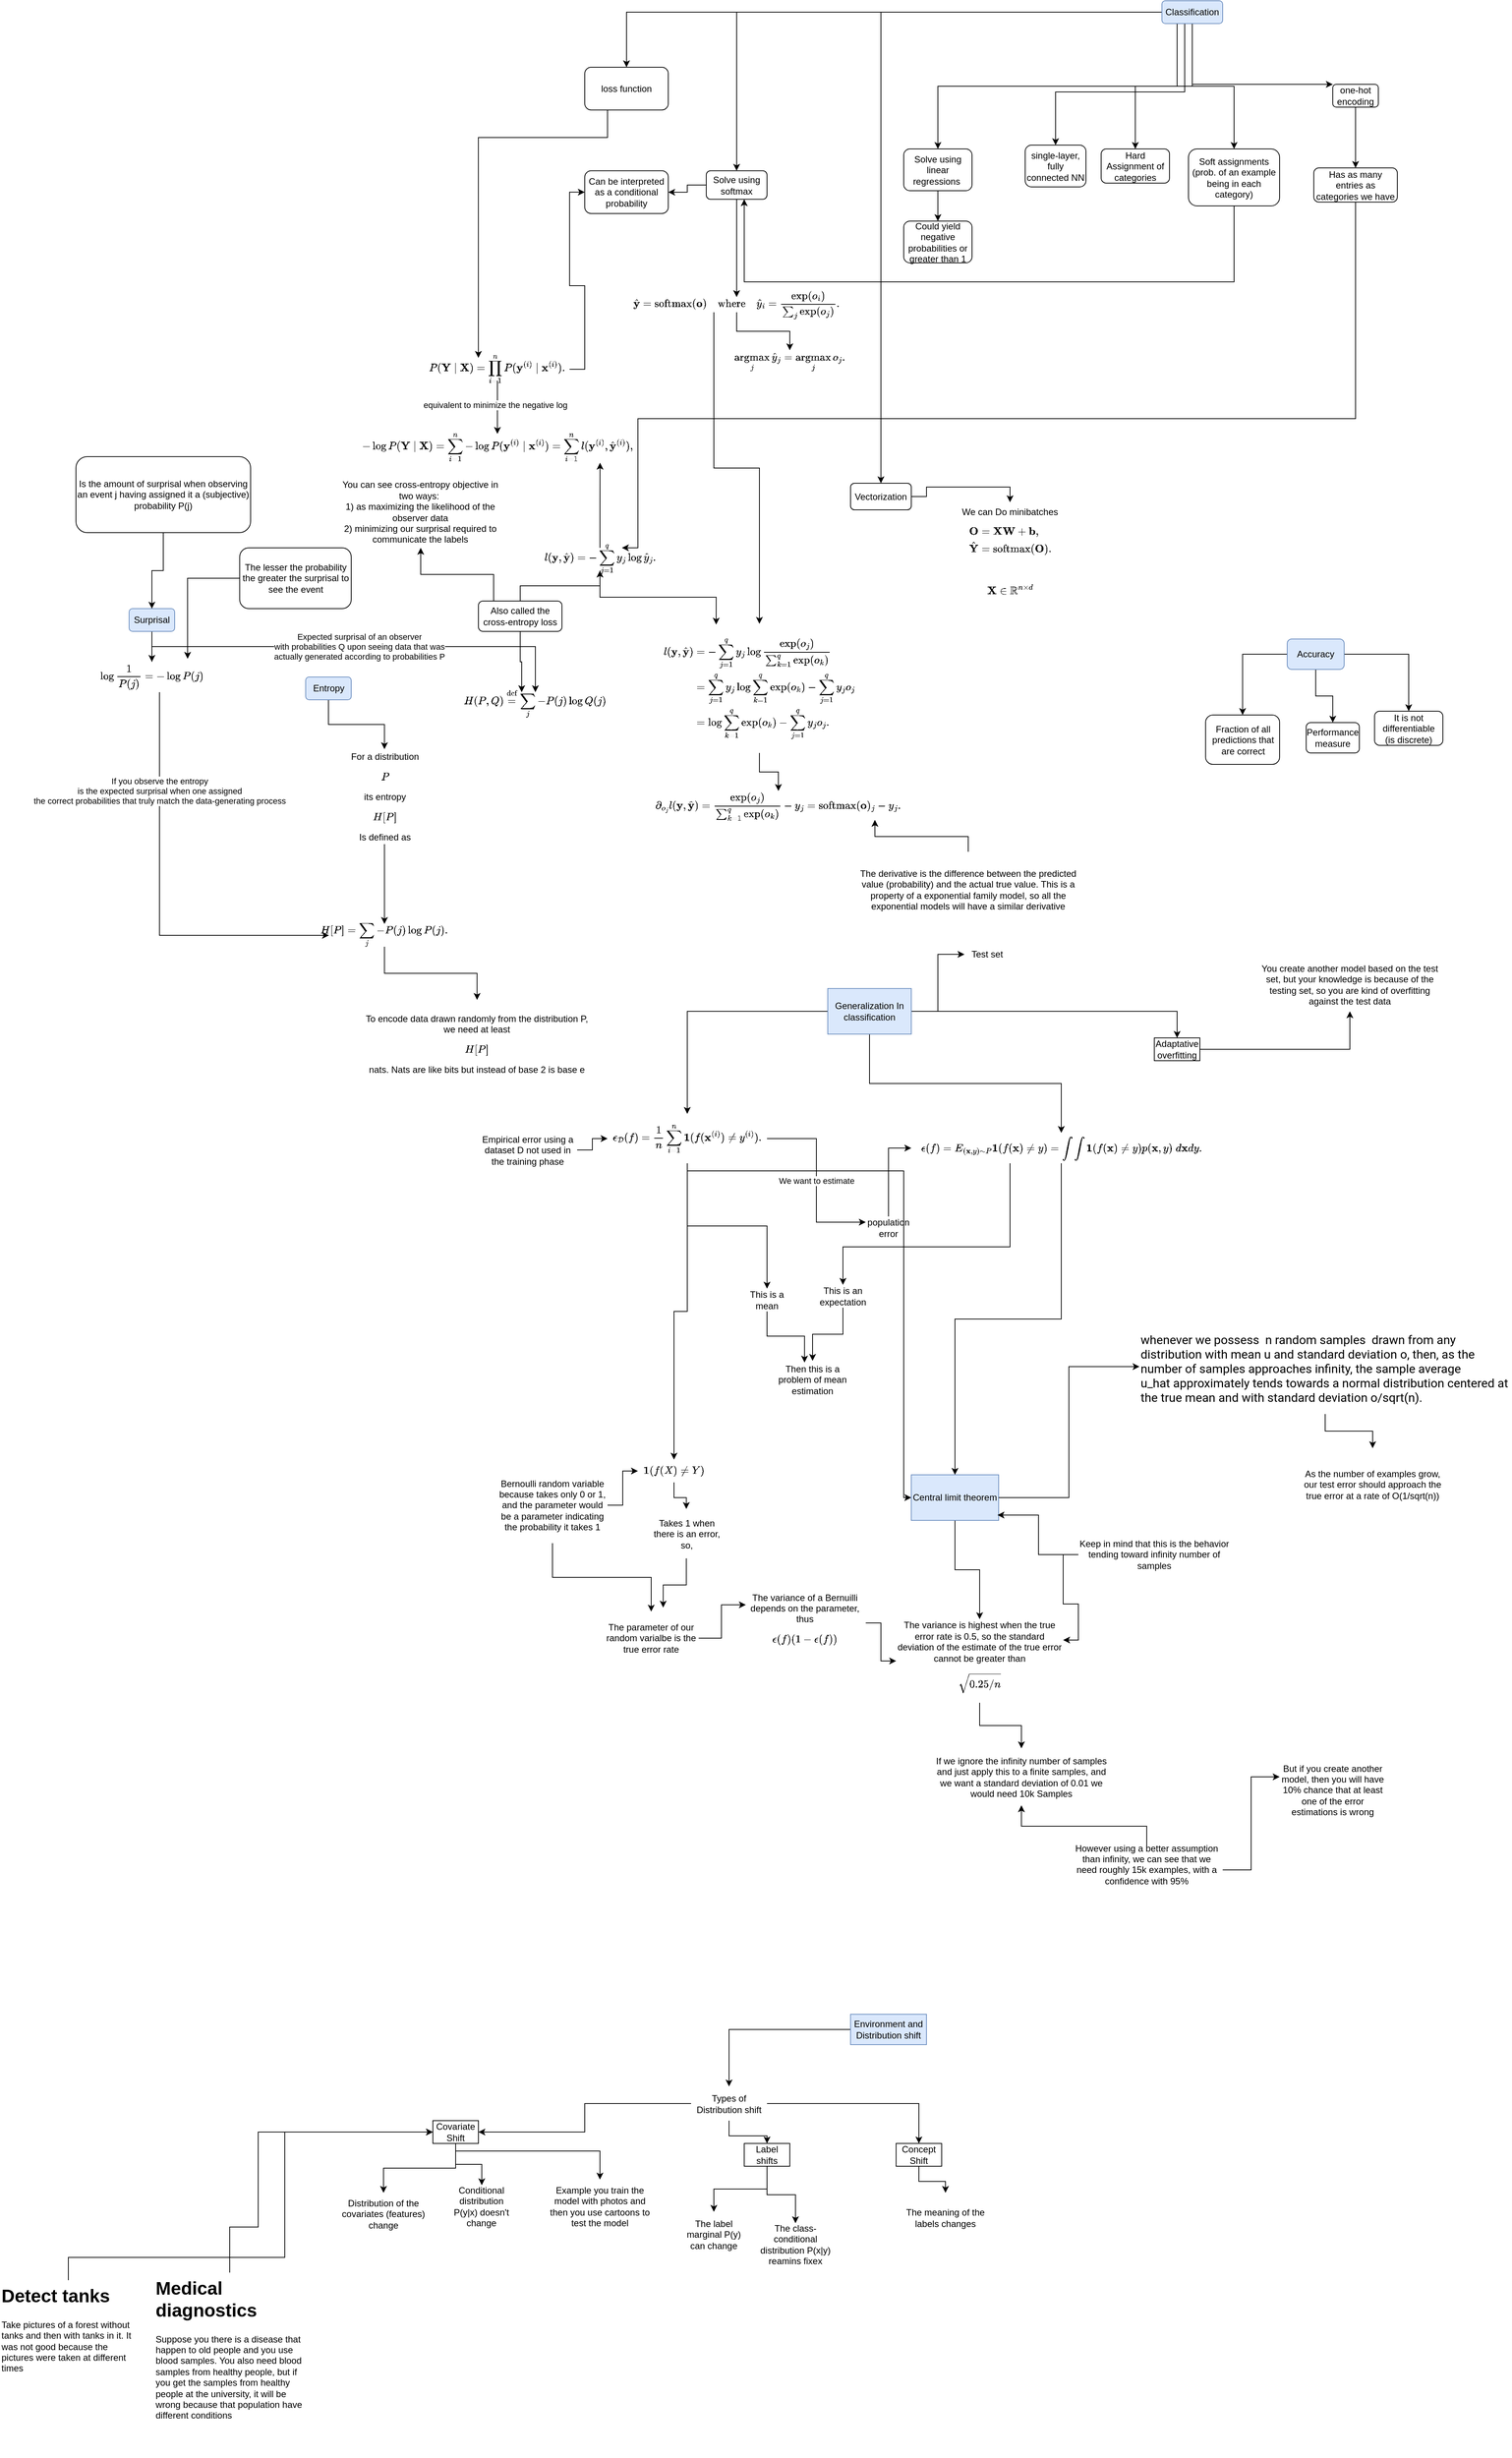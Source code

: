 <mxfile version="24.3.0" type="device">
  <diagram name="Page-1" id="UnHAWoTEyiQkhOHWnKsC">
    <mxGraphModel dx="2993" dy="1260" grid="1" gridSize="10" guides="1" tooltips="1" connect="1" arrows="1" fold="1" page="1" pageScale="1" pageWidth="850" pageHeight="1100" math="1" shadow="0">
      <root>
        <mxCell id="0" />
        <mxCell id="1" parent="0" />
        <mxCell id="qIjzEGd9Qb--Ftx2WoSb-3" style="edgeStyle=orthogonalEdgeStyle;rounded=0;orthogonalLoop=1;jettySize=auto;html=1;" parent="1" source="qIjzEGd9Qb--Ftx2WoSb-2" target="qIjzEGd9Qb--Ftx2WoSb-4" edge="1">
          <mxGeometry relative="1" as="geometry">
            <mxPoint x="300" y="360" as="targetPoint" />
          </mxGeometry>
        </mxCell>
        <mxCell id="qIjzEGd9Qb--Ftx2WoSb-5" style="edgeStyle=orthogonalEdgeStyle;rounded=0;orthogonalLoop=1;jettySize=auto;html=1;" parent="1" source="qIjzEGd9Qb--Ftx2WoSb-2" target="qIjzEGd9Qb--Ftx2WoSb-6" edge="1">
          <mxGeometry relative="1" as="geometry">
            <mxPoint x="430" y="360" as="targetPoint" />
          </mxGeometry>
        </mxCell>
        <mxCell id="qIjzEGd9Qb--Ftx2WoSb-7" style="edgeStyle=orthogonalEdgeStyle;rounded=0;orthogonalLoop=1;jettySize=auto;html=1;" parent="1" source="qIjzEGd9Qb--Ftx2WoSb-2" target="qIjzEGd9Qb--Ftx2WoSb-8" edge="1">
          <mxGeometry relative="1" as="geometry">
            <mxPoint x="560" y="340" as="targetPoint" />
            <Array as="points">
              <mxPoint x="430" y="390" />
            </Array>
          </mxGeometry>
        </mxCell>
        <mxCell id="qIjzEGd9Qb--Ftx2WoSb-11" style="edgeStyle=orthogonalEdgeStyle;rounded=0;orthogonalLoop=1;jettySize=auto;html=1;" parent="1" source="qIjzEGd9Qb--Ftx2WoSb-2" target="qIjzEGd9Qb--Ftx2WoSb-12" edge="1">
          <mxGeometry relative="1" as="geometry">
            <mxPoint x="260" y="390" as="targetPoint" />
            <Array as="points">
              <mxPoint x="420" y="400" />
              <mxPoint x="250" y="400" />
            </Array>
          </mxGeometry>
        </mxCell>
        <mxCell id="qIjzEGd9Qb--Ftx2WoSb-13" style="edgeStyle=orthogonalEdgeStyle;rounded=0;orthogonalLoop=1;jettySize=auto;html=1;exitX=0.25;exitY=1;exitDx=0;exitDy=0;" parent="1" source="qIjzEGd9Qb--Ftx2WoSb-2" target="qIjzEGd9Qb--Ftx2WoSb-16" edge="1">
          <mxGeometry relative="1" as="geometry">
            <mxPoint x="110" y="480" as="targetPoint" />
          </mxGeometry>
        </mxCell>
        <mxCell id="qIjzEGd9Qb--Ftx2WoSb-19" style="edgeStyle=orthogonalEdgeStyle;rounded=0;orthogonalLoop=1;jettySize=auto;html=1;" parent="1" source="qIjzEGd9Qb--Ftx2WoSb-2" target="qIjzEGd9Qb--Ftx2WoSb-20" edge="1">
          <mxGeometry relative="1" as="geometry">
            <mxPoint x="-16" y="500" as="targetPoint" />
          </mxGeometry>
        </mxCell>
        <mxCell id="qIjzEGd9Qb--Ftx2WoSb-40" style="edgeStyle=orthogonalEdgeStyle;rounded=0;orthogonalLoop=1;jettySize=auto;html=1;" parent="1" source="qIjzEGd9Qb--Ftx2WoSb-2" target="qIjzEGd9Qb--Ftx2WoSb-41" edge="1">
          <mxGeometry relative="1" as="geometry">
            <mxPoint x="10" y="930" as="targetPoint" />
          </mxGeometry>
        </mxCell>
        <mxCell id="exyy5H1UtoLq-zvEwzxl-10" style="edgeStyle=orthogonalEdgeStyle;rounded=0;orthogonalLoop=1;jettySize=auto;html=1;entryX=0.5;entryY=0;entryDx=0;entryDy=0;" parent="1" source="qIjzEGd9Qb--Ftx2WoSb-2" target="exyy5H1UtoLq-zvEwzxl-6" edge="1">
          <mxGeometry relative="1" as="geometry" />
        </mxCell>
        <mxCell id="qIjzEGd9Qb--Ftx2WoSb-2" value="Classification" style="text;html=1;align=center;verticalAlign=middle;whiteSpace=wrap;rounded=1;fillColor=#dae8fc;strokeColor=#6c8ebf;glass=0;" parent="1" vertex="1">
          <mxGeometry x="390" y="280" width="80" height="30" as="geometry" />
        </mxCell>
        <mxCell id="qIjzEGd9Qb--Ftx2WoSb-4" value="Hard Assignment of categories" style="text;html=1;align=center;verticalAlign=middle;whiteSpace=wrap;rounded=1;fillColor=default;strokeColor=default;" parent="1" vertex="1">
          <mxGeometry x="310" y="475" width="90" height="45" as="geometry" />
        </mxCell>
        <mxCell id="qIjzEGd9Qb--Ftx2WoSb-46" style="edgeStyle=orthogonalEdgeStyle;rounded=0;orthogonalLoop=1;jettySize=auto;html=1;" parent="1" source="qIjzEGd9Qb--Ftx2WoSb-6" target="qIjzEGd9Qb--Ftx2WoSb-20" edge="1">
          <mxGeometry relative="1" as="geometry">
            <Array as="points">
              <mxPoint x="485" y="650" />
              <mxPoint x="-160" y="650" />
            </Array>
          </mxGeometry>
        </mxCell>
        <mxCell id="qIjzEGd9Qb--Ftx2WoSb-6" value="Soft assignments (prob. of an example being in each category)" style="text;html=1;align=center;verticalAlign=middle;whiteSpace=wrap;rounded=1;strokeColor=default;" parent="1" vertex="1">
          <mxGeometry x="425" y="475" width="120" height="75" as="geometry" />
        </mxCell>
        <mxCell id="qIjzEGd9Qb--Ftx2WoSb-9" style="edgeStyle=orthogonalEdgeStyle;rounded=0;orthogonalLoop=1;jettySize=auto;html=1;" parent="1" source="qIjzEGd9Qb--Ftx2WoSb-8" target="qIjzEGd9Qb--Ftx2WoSb-10" edge="1">
          <mxGeometry relative="1" as="geometry">
            <mxPoint x="560" y="440" as="targetPoint" />
          </mxGeometry>
        </mxCell>
        <mxCell id="qIjzEGd9Qb--Ftx2WoSb-8" value="one-hot encoding" style="text;html=1;align=center;verticalAlign=middle;whiteSpace=wrap;rounded=1;strokeColor=default;" parent="1" vertex="1">
          <mxGeometry x="615" y="390" width="60" height="30" as="geometry" />
        </mxCell>
        <mxCell id="exyy5H1UtoLq-zvEwzxl-31" style="edgeStyle=orthogonalEdgeStyle;rounded=0;orthogonalLoop=1;jettySize=auto;html=1;entryX=0.661;entryY=0;entryDx=0;entryDy=0;entryPerimeter=0;" parent="1" source="qIjzEGd9Qb--Ftx2WoSb-10" target="exyy5H1UtoLq-zvEwzxl-15" edge="1">
          <mxGeometry relative="1" as="geometry">
            <mxPoint x="-930" y="850" as="targetPoint" />
            <Array as="points">
              <mxPoint x="645" y="830" />
              <mxPoint x="-300" y="830" />
              <mxPoint x="-300" y="1000" />
            </Array>
          </mxGeometry>
        </mxCell>
        <mxCell id="qIjzEGd9Qb--Ftx2WoSb-10" value="Has as many entries as categories we have" style="text;html=1;align=center;verticalAlign=middle;whiteSpace=wrap;rounded=1;strokeColor=default;" parent="1" vertex="1">
          <mxGeometry x="590" y="500" width="110" height="45" as="geometry" />
        </mxCell>
        <mxCell id="qIjzEGd9Qb--Ftx2WoSb-12" value="single-layer, fully connected NN" style="text;html=1;align=center;verticalAlign=middle;whiteSpace=wrap;rounded=1;strokeColor=default;" parent="1" vertex="1">
          <mxGeometry x="210" y="470" width="80" height="55" as="geometry" />
        </mxCell>
        <mxCell id="qIjzEGd9Qb--Ftx2WoSb-18" value="" style="edgeStyle=orthogonalEdgeStyle;rounded=0;orthogonalLoop=1;jettySize=auto;html=1;" parent="1" source="qIjzEGd9Qb--Ftx2WoSb-16" target="qIjzEGd9Qb--Ftx2WoSb-17" edge="1">
          <mxGeometry relative="1" as="geometry" />
        </mxCell>
        <mxCell id="qIjzEGd9Qb--Ftx2WoSb-16" value="Solve using linear regressions&amp;nbsp;" style="text;html=1;align=center;verticalAlign=middle;whiteSpace=wrap;rounded=1;strokeColor=default;" parent="1" vertex="1">
          <mxGeometry x="50" y="475" width="90" height="55" as="geometry" />
        </mxCell>
        <mxCell id="qIjzEGd9Qb--Ftx2WoSb-17" value="Could yield negative probabilities or greater than 1" style="text;html=1;align=center;verticalAlign=middle;whiteSpace=wrap;rounded=1;strokeColor=default;" parent="1" vertex="1">
          <mxGeometry x="50" y="570" width="90" height="55" as="geometry" />
        </mxCell>
        <mxCell id="qIjzEGd9Qb--Ftx2WoSb-23" style="edgeStyle=orthogonalEdgeStyle;rounded=0;orthogonalLoop=1;jettySize=auto;html=1;entryX=0.5;entryY=0;entryDx=0;entryDy=0;" parent="1" source="qIjzEGd9Qb--Ftx2WoSb-20" target="qIjzEGd9Qb--Ftx2WoSb-22" edge="1">
          <mxGeometry relative="1" as="geometry" />
        </mxCell>
        <mxCell id="exyy5H1UtoLq-zvEwzxl-2" value="" style="edgeStyle=orthogonalEdgeStyle;rounded=0;orthogonalLoop=1;jettySize=auto;html=1;" parent="1" source="qIjzEGd9Qb--Ftx2WoSb-20" target="exyy5H1UtoLq-zvEwzxl-1" edge="1">
          <mxGeometry relative="1" as="geometry" />
        </mxCell>
        <mxCell id="qIjzEGd9Qb--Ftx2WoSb-20" value="Solve using softmax" style="text;html=1;align=center;verticalAlign=middle;whiteSpace=wrap;rounded=1;strokeColor=default;" parent="1" vertex="1">
          <mxGeometry x="-210" y="503.75" width="80" height="37.5" as="geometry" />
        </mxCell>
        <mxCell id="qIjzEGd9Qb--Ftx2WoSb-26" style="edgeStyle=orthogonalEdgeStyle;rounded=0;orthogonalLoop=1;jettySize=auto;html=1;" parent="1" source="qIjzEGd9Qb--Ftx2WoSb-22" target="qIjzEGd9Qb--Ftx2WoSb-25" edge="1">
          <mxGeometry relative="1" as="geometry" />
        </mxCell>
        <mxCell id="exyy5H1UtoLq-zvEwzxl-24" style="edgeStyle=orthogonalEdgeStyle;rounded=0;orthogonalLoop=1;jettySize=auto;html=1;" parent="1" source="qIjzEGd9Qb--Ftx2WoSb-22" target="exyy5H1UtoLq-zvEwzxl-21" edge="1">
          <mxGeometry relative="1" as="geometry">
            <Array as="points">
              <mxPoint x="-200" y="895" />
              <mxPoint x="-140" y="895" />
            </Array>
          </mxGeometry>
        </mxCell>
        <mxCell id="qIjzEGd9Qb--Ftx2WoSb-22" value="$$\hat{\mathbf{y}} = \mathrm{softmax}(\mathbf{o}) \quad \textrm{where}\quad \hat{y}_i = \frac{\exp(o_i)}{\sum_j \exp(o_j)}.$$" style="text;html=1;align=center;verticalAlign=middle;whiteSpace=wrap;rounded=0;" parent="1" vertex="1">
          <mxGeometry x="-325" y="670" width="310" height="20" as="geometry" />
        </mxCell>
        <mxCell id="qIjzEGd9Qb--Ftx2WoSb-25" value="$$\operatorname*{argmax}_j \hat y_j = \operatorname*{argmax}_j o_j.$$" style="text;html=1;align=center;verticalAlign=middle;whiteSpace=wrap;rounded=0;" parent="1" vertex="1">
          <mxGeometry x="-185" y="740" width="170" height="30" as="geometry" />
        </mxCell>
        <mxCell id="qIjzEGd9Qb--Ftx2WoSb-43" style="edgeStyle=orthogonalEdgeStyle;rounded=0;orthogonalLoop=1;jettySize=auto;html=1;entryX=0.5;entryY=0;entryDx=0;entryDy=0;" parent="1" source="qIjzEGd9Qb--Ftx2WoSb-41" target="qIjzEGd9Qb--Ftx2WoSb-42" edge="1">
          <mxGeometry relative="1" as="geometry" />
        </mxCell>
        <mxCell id="qIjzEGd9Qb--Ftx2WoSb-41" value="Vectorization" style="text;html=1;align=center;verticalAlign=middle;whiteSpace=wrap;rounded=1;strokeColor=default;" parent="1" vertex="1">
          <mxGeometry x="-20" y="915" width="80" height="35" as="geometry" />
        </mxCell>
        <mxCell id="qIjzEGd9Qb--Ftx2WoSb-42" value="We can Do minibatches&lt;br&gt;$$\begin{split}\begin{aligned} \mathbf{O} &amp;amp;= \mathbf{X} \mathbf{W} + \mathbf{b}, \\ \hat{\mathbf{Y}} &amp;amp; = \mathrm{softmax}(\mathbf{O}). \end{aligned}\end{split}$$&lt;br&gt;$$\mathbf{X} \in \mathbb{R}^{n \times d}$$&lt;div&gt;&lt;br/&gt;&lt;/div&gt;" style="text;html=1;align=center;verticalAlign=middle;whiteSpace=wrap;rounded=0;" parent="1" vertex="1">
          <mxGeometry x="90" y="940" width="200" height="155" as="geometry" />
        </mxCell>
        <mxCell id="exyy5H1UtoLq-zvEwzxl-1" value="Can be interpreted as a conditional probability" style="text;html=1;align=center;verticalAlign=middle;whiteSpace=wrap;rounded=1;strokeColor=default;" parent="1" vertex="1">
          <mxGeometry x="-370" y="503.75" width="110" height="56.25" as="geometry" />
        </mxCell>
        <mxCell id="exyy5H1UtoLq-zvEwzxl-5" style="edgeStyle=orthogonalEdgeStyle;rounded=0;orthogonalLoop=1;jettySize=auto;html=1;entryX=0;entryY=0.5;entryDx=0;entryDy=0;" parent="1" source="exyy5H1UtoLq-zvEwzxl-3" target="exyy5H1UtoLq-zvEwzxl-1" edge="1">
          <mxGeometry relative="1" as="geometry" />
        </mxCell>
        <mxCell id="exyy5H1UtoLq-zvEwzxl-11" style="edgeStyle=orthogonalEdgeStyle;rounded=0;orthogonalLoop=1;jettySize=auto;html=1;" parent="1" source="exyy5H1UtoLq-zvEwzxl-3" target="exyy5H1UtoLq-zvEwzxl-12" edge="1">
          <mxGeometry relative="1" as="geometry">
            <mxPoint x="-485" y="870" as="targetPoint" />
          </mxGeometry>
        </mxCell>
        <mxCell id="exyy5H1UtoLq-zvEwzxl-13" value="equivalent to minimize the negative log" style="edgeLabel;html=1;align=center;verticalAlign=middle;resizable=0;points=[];" parent="exyy5H1UtoLq-zvEwzxl-11" vertex="1" connectable="0">
          <mxGeometry x="-0.086" y="-3" relative="1" as="geometry">
            <mxPoint as="offset" />
          </mxGeometry>
        </mxCell>
        <mxCell id="exyy5H1UtoLq-zvEwzxl-3" value="$$P(\mathbf{Y} \mid \mathbf{X}) = \prod_{i=1}^n P(\mathbf{y}^{(i)} \mid \mathbf{x}^{(i)}).$$" style="text;html=1;align=center;verticalAlign=middle;whiteSpace=wrap;rounded=0;" parent="1" vertex="1">
          <mxGeometry x="-580" y="750" width="190" height="30" as="geometry" />
        </mxCell>
        <mxCell id="exyy5H1UtoLq-zvEwzxl-6" value="loss function" style="text;html=1;align=center;verticalAlign=middle;whiteSpace=wrap;rounded=1;strokeColor=default;" parent="1" vertex="1">
          <mxGeometry x="-370" y="367.5" width="110" height="56.25" as="geometry" />
        </mxCell>
        <mxCell id="exyy5H1UtoLq-zvEwzxl-9" style="edgeStyle=orthogonalEdgeStyle;rounded=0;orthogonalLoop=1;jettySize=auto;html=1;entryX=0.368;entryY=0;entryDx=0;entryDy=0;entryPerimeter=0;" parent="1" source="exyy5H1UtoLq-zvEwzxl-6" target="exyy5H1UtoLq-zvEwzxl-3" edge="1">
          <mxGeometry relative="1" as="geometry">
            <Array as="points">
              <mxPoint x="-340" y="460" />
              <mxPoint x="-510" y="460" />
            </Array>
          </mxGeometry>
        </mxCell>
        <mxCell id="exyy5H1UtoLq-zvEwzxl-12" value="$$-\log P(\mathbf{Y} \mid \mathbf{X}) = \sum_{i=1}^n -\log P(\mathbf{y}^{(i)} \mid \mathbf{x}^{(i)})&#xa;= \sum_{i=1}^n l(\mathbf{y}^{(i)}, \hat{\mathbf{y}}^{(i)}),$$" style="text;html=1;align=center;verticalAlign=middle;whiteSpace=wrap;rounded=0;" parent="1" vertex="1">
          <mxGeometry x="-677.5" y="850" width="385" height="35" as="geometry" />
        </mxCell>
        <mxCell id="exyy5H1UtoLq-zvEwzxl-15" value="$$l(\mathbf{y}, \hat{\mathbf{y}}) = - \sum_{j=1}^q y_j \log \hat{y}_j.$$" style="text;html=1;align=center;verticalAlign=middle;whiteSpace=wrap;rounded=0;" parent="1" vertex="1">
          <mxGeometry x="-440" y="1000" width="180" height="30" as="geometry" />
        </mxCell>
        <mxCell id="exyy5H1UtoLq-zvEwzxl-16" style="edgeStyle=orthogonalEdgeStyle;rounded=0;orthogonalLoop=1;jettySize=auto;html=1;entryX=0.851;entryY=1.086;entryDx=0;entryDy=0;entryPerimeter=0;" parent="1" source="exyy5H1UtoLq-zvEwzxl-15" target="exyy5H1UtoLq-zvEwzxl-12" edge="1">
          <mxGeometry relative="1" as="geometry" />
        </mxCell>
        <mxCell id="exyy5H1UtoLq-zvEwzxl-20" style="edgeStyle=orthogonalEdgeStyle;rounded=0;orthogonalLoop=1;jettySize=auto;html=1;" parent="1" source="exyy5H1UtoLq-zvEwzxl-19" target="exyy5H1UtoLq-zvEwzxl-15" edge="1">
          <mxGeometry relative="1" as="geometry" />
        </mxCell>
        <mxCell id="HQvJx2c1MhH2kbSqdJiE-27" style="edgeStyle=orthogonalEdgeStyle;rounded=0;orthogonalLoop=1;jettySize=auto;html=1;" parent="1" source="exyy5H1UtoLq-zvEwzxl-19" target="HQvJx2c1MhH2kbSqdJiE-28" edge="1">
          <mxGeometry relative="1" as="geometry">
            <mxPoint x="-610" y="1010" as="targetPoint" />
            <Array as="points">
              <mxPoint x="-490" y="1035" />
              <mxPoint x="-586" y="1035" />
            </Array>
          </mxGeometry>
        </mxCell>
        <mxCell id="exyy5H1UtoLq-zvEwzxl-19" value="Also called the cross-entropy loss" style="text;html=1;align=center;verticalAlign=middle;whiteSpace=wrap;rounded=1;strokeColor=default;" parent="1" vertex="1">
          <mxGeometry x="-510" y="1070" width="110" height="40" as="geometry" />
        </mxCell>
        <mxCell id="exyy5H1UtoLq-zvEwzxl-28" style="edgeStyle=orthogonalEdgeStyle;rounded=0;orthogonalLoop=1;jettySize=auto;html=1;" parent="1" source="exyy5H1UtoLq-zvEwzxl-21" target="exyy5H1UtoLq-zvEwzxl-27" edge="1">
          <mxGeometry relative="1" as="geometry" />
        </mxCell>
        <mxCell id="exyy5H1UtoLq-zvEwzxl-21" value="$$\begin{split}\begin{aligned}&#xa;l(\mathbf{y}, \hat{\mathbf{y}}) &amp;=  - \sum_{j=1}^q y_j \log \frac{\exp(o_j)}{\sum_{k=1}^q \exp(o_k)} \\&#xa;&amp;= \sum_{j=1}^q y_j \log \sum_{k=1}^q \exp(o_k) - \sum_{j=1}^q y_j o_j \\&#xa;&amp;= \log \sum_{k=1}^q \exp(o_k) - \sum_{j=1}^q y_j o_j.&#xa;\end{aligned}\end{split}$$" style="text;html=1;align=center;verticalAlign=middle;whiteSpace=wrap;rounded=0;" parent="1" vertex="1">
          <mxGeometry x="-270" y="1100" width="260" height="170" as="geometry" />
        </mxCell>
        <mxCell id="exyy5H1UtoLq-zvEwzxl-25" style="edgeStyle=orthogonalEdgeStyle;rounded=0;orthogonalLoop=1;jettySize=auto;html=1;entryX=0.281;entryY=0.006;entryDx=0;entryDy=0;entryPerimeter=0;" parent="1" source="exyy5H1UtoLq-zvEwzxl-15" target="exyy5H1UtoLq-zvEwzxl-21" edge="1">
          <mxGeometry relative="1" as="geometry" />
        </mxCell>
        <mxCell id="exyy5H1UtoLq-zvEwzxl-27" value="$$\partial_{o_j} l(\mathbf{y}, \hat{\mathbf{y}}) = \frac{\exp(o_j)}{\sum_{k=1}^q \exp(o_k)} - y_j = \mathrm{softmax}(\mathbf{o})_j - y_j.$$" style="text;html=1;align=center;verticalAlign=middle;whiteSpace=wrap;rounded=0;" parent="1" vertex="1">
          <mxGeometry x="-280" y="1320" width="330" height="40" as="geometry" />
        </mxCell>
        <mxCell id="exyy5H1UtoLq-zvEwzxl-29" value="The derivative is the difference between the predicted value (probability) and the actual true value. This is a property of a exponential family model, so all the exponential models will have a similar derivative" style="text;html=1;align=center;verticalAlign=middle;whiteSpace=wrap;rounded=0;" parent="1" vertex="1">
          <mxGeometry x="-20" y="1400" width="310" height="100" as="geometry" />
        </mxCell>
        <mxCell id="exyy5H1UtoLq-zvEwzxl-30" style="edgeStyle=orthogonalEdgeStyle;rounded=0;orthogonalLoop=1;jettySize=auto;html=1;entryX=0.885;entryY=0.95;entryDx=0;entryDy=0;entryPerimeter=0;" parent="1" source="exyy5H1UtoLq-zvEwzxl-29" target="exyy5H1UtoLq-zvEwzxl-27" edge="1">
          <mxGeometry relative="1" as="geometry" />
        </mxCell>
        <mxCell id="HQvJx2c1MhH2kbSqdJiE-2" style="edgeStyle=orthogonalEdgeStyle;rounded=0;orthogonalLoop=1;jettySize=auto;html=1;" parent="1" source="HQvJx2c1MhH2kbSqdJiE-1" target="HQvJx2c1MhH2kbSqdJiE-3" edge="1">
          <mxGeometry relative="1" as="geometry">
            <mxPoint x="-707.5" y="1280" as="targetPoint" />
          </mxGeometry>
        </mxCell>
        <mxCell id="HQvJx2c1MhH2kbSqdJiE-1" value="Entropy" style="text;html=1;align=center;verticalAlign=middle;whiteSpace=wrap;rounded=1;strokeColor=#6c8ebf;fillColor=#dae8fc;" parent="1" vertex="1">
          <mxGeometry x="-737.5" y="1170" width="60" height="30" as="geometry" />
        </mxCell>
        <mxCell id="HQvJx2c1MhH2kbSqdJiE-4" style="edgeStyle=orthogonalEdgeStyle;rounded=0;orthogonalLoop=1;jettySize=auto;html=1;" parent="1" source="HQvJx2c1MhH2kbSqdJiE-3" target="HQvJx2c1MhH2kbSqdJiE-5" edge="1">
          <mxGeometry relative="1" as="geometry">
            <mxPoint x="-633.75" y="1510" as="targetPoint" />
          </mxGeometry>
        </mxCell>
        <mxCell id="HQvJx2c1MhH2kbSqdJiE-3" value="For a distribution $$P$$ its entropy $$H[P]$$ Is defined as" style="text;html=1;align=center;verticalAlign=middle;whiteSpace=wrap;rounded=0;" parent="1" vertex="1">
          <mxGeometry x="-737.5" y="1265" width="207.5" height="125" as="geometry" />
        </mxCell>
        <mxCell id="HQvJx2c1MhH2kbSqdJiE-7" style="edgeStyle=orthogonalEdgeStyle;rounded=0;orthogonalLoop=1;jettySize=auto;html=1;" parent="1" source="HQvJx2c1MhH2kbSqdJiE-5" target="HQvJx2c1MhH2kbSqdJiE-8" edge="1">
          <mxGeometry relative="1" as="geometry">
            <mxPoint x="-633.75" y="1610" as="targetPoint" />
          </mxGeometry>
        </mxCell>
        <mxCell id="HQvJx2c1MhH2kbSqdJiE-5" value="$$H[P] = \sum_j - P(j) \log P(j).$$" style="text;html=1;align=center;verticalAlign=middle;whiteSpace=wrap;rounded=0;" parent="1" vertex="1">
          <mxGeometry x="-716.87" y="1495" width="166.25" height="30" as="geometry" />
        </mxCell>
        <mxCell id="HQvJx2c1MhH2kbSqdJiE-8" value="To encode data drawn randomly from the distribution P, we need at least $$H[P]$$ nats. Nats are like bits but instead of base 2 is base e" style="text;html=1;align=center;verticalAlign=middle;whiteSpace=wrap;rounded=0;" parent="1" vertex="1">
          <mxGeometry x="-663.75" y="1595" width="303.75" height="115" as="geometry" />
        </mxCell>
        <mxCell id="HQvJx2c1MhH2kbSqdJiE-15" style="edgeStyle=orthogonalEdgeStyle;rounded=0;orthogonalLoop=1;jettySize=auto;html=1;" parent="1" source="HQvJx2c1MhH2kbSqdJiE-9" target="HQvJx2c1MhH2kbSqdJiE-14" edge="1">
          <mxGeometry relative="1" as="geometry" />
        </mxCell>
        <mxCell id="HQvJx2c1MhH2kbSqdJiE-9" value="Surprisal" style="text;html=1;align=center;verticalAlign=middle;whiteSpace=wrap;rounded=1;fillColor=#dae8fc;strokeColor=#6c8ebf;" parent="1" vertex="1">
          <mxGeometry x="-970" y="1080" width="60" height="30" as="geometry" />
        </mxCell>
        <mxCell id="HQvJx2c1MhH2kbSqdJiE-12" style="edgeStyle=orthogonalEdgeStyle;rounded=0;orthogonalLoop=1;jettySize=auto;html=1;entryX=0.5;entryY=0;entryDx=0;entryDy=0;" parent="1" source="HQvJx2c1MhH2kbSqdJiE-11" target="HQvJx2c1MhH2kbSqdJiE-9" edge="1">
          <mxGeometry relative="1" as="geometry" />
        </mxCell>
        <mxCell id="HQvJx2c1MhH2kbSqdJiE-11" value="Is the amount of surprisal when observing an event j having assigned it a (subjective) probability P(j)" style="text;html=1;align=center;verticalAlign=middle;whiteSpace=wrap;rounded=1;strokeColor=default;" parent="1" vertex="1">
          <mxGeometry x="-1040" y="880" width="230" height="100" as="geometry" />
        </mxCell>
        <mxCell id="HQvJx2c1MhH2kbSqdJiE-18" style="edgeStyle=orthogonalEdgeStyle;rounded=0;orthogonalLoop=1;jettySize=auto;html=1;entryX=0;entryY=0.5;entryDx=0;entryDy=0;" parent="1" edge="1">
          <mxGeometry relative="1" as="geometry">
            <mxPoint x="-930" y="1190" as="sourcePoint" />
            <mxPoint x="-706.87" y="1510" as="targetPoint" />
            <Array as="points">
              <mxPoint x="-930" y="1510" />
            </Array>
          </mxGeometry>
        </mxCell>
        <mxCell id="HQvJx2c1MhH2kbSqdJiE-19" value="If you observe the entropy&lt;div&gt;is the expected surprisal when one assigned&lt;/div&gt;&lt;div&gt;the correct probabilities that truly match the data-generating process&lt;/div&gt;" style="edgeLabel;html=1;align=center;verticalAlign=middle;resizable=0;points=[];" parent="HQvJx2c1MhH2kbSqdJiE-18" vertex="1" connectable="0">
          <mxGeometry x="-0.525" relative="1" as="geometry">
            <mxPoint y="1" as="offset" />
          </mxGeometry>
        </mxCell>
        <mxCell id="HQvJx2c1MhH2kbSqdJiE-25" value="Expected surprisal of an observer&lt;div&gt;with probabilities Q upon seeing data that was&lt;/div&gt;&lt;div&gt;actually generated according to probabilities P&lt;/div&gt;" style="edgeStyle=orthogonalEdgeStyle;rounded=0;orthogonalLoop=1;jettySize=auto;html=1;align=center;" parent="1" source="HQvJx2c1MhH2kbSqdJiE-14" target="HQvJx2c1MhH2kbSqdJiE-22" edge="1">
          <mxGeometry relative="1" as="geometry">
            <Array as="points">
              <mxPoint x="-940" y="1130" />
              <mxPoint x="-435" y="1130" />
            </Array>
          </mxGeometry>
        </mxCell>
        <mxCell id="HQvJx2c1MhH2kbSqdJiE-14" value="$$\log \frac{1}{P(j)} = -\log P(j)$$" style="text;html=1;align=center;verticalAlign=middle;whiteSpace=wrap;rounded=0;" parent="1" vertex="1">
          <mxGeometry x="-1010" y="1150" width="140" height="40" as="geometry" />
        </mxCell>
        <mxCell id="HQvJx2c1MhH2kbSqdJiE-20" value="The lesser the probability the greater the surprisal to see the event" style="text;html=1;align=center;verticalAlign=middle;whiteSpace=wrap;rounded=1;strokeColor=default;" parent="1" vertex="1">
          <mxGeometry x="-824.37" y="1000" width="146.87" height="80" as="geometry" />
        </mxCell>
        <mxCell id="HQvJx2c1MhH2kbSqdJiE-21" style="edgeStyle=orthogonalEdgeStyle;rounded=0;orthogonalLoop=1;jettySize=auto;html=1;entryX=0.836;entryY=-0.1;entryDx=0;entryDy=0;entryPerimeter=0;" parent="1" source="HQvJx2c1MhH2kbSqdJiE-20" target="HQvJx2c1MhH2kbSqdJiE-14" edge="1">
          <mxGeometry relative="1" as="geometry" />
        </mxCell>
        <mxCell id="HQvJx2c1MhH2kbSqdJiE-22" value="$$H(P, Q) \stackrel{\textrm{def}}{=} \sum_j - P(j) \log Q(j)$$" style="text;html=1;align=center;verticalAlign=middle;whiteSpace=wrap;rounded=0;" parent="1" vertex="1">
          <mxGeometry x="-545" y="1190" width="220" height="30" as="geometry" />
        </mxCell>
        <mxCell id="HQvJx2c1MhH2kbSqdJiE-23" style="edgeStyle=orthogonalEdgeStyle;rounded=0;orthogonalLoop=1;jettySize=auto;html=1;entryX=0.418;entryY=0;entryDx=0;entryDy=0;entryPerimeter=0;" parent="1" source="exyy5H1UtoLq-zvEwzxl-19" target="HQvJx2c1MhH2kbSqdJiE-22" edge="1">
          <mxGeometry relative="1" as="geometry" />
        </mxCell>
        <mxCell id="HQvJx2c1MhH2kbSqdJiE-28" value="You can see cross-entropy objective in two ways:&amp;nbsp;&lt;br&gt;1) as maximizing the likelihood of the observer data&lt;div&gt;2) minimizing our surprisal required to communicate the labels&lt;/div&gt;" style="text;html=1;align=center;verticalAlign=middle;whiteSpace=wrap;rounded=0;" parent="1" vertex="1">
          <mxGeometry x="-700" y="905" width="226.87" height="95" as="geometry" />
        </mxCell>
        <mxCell id="wjaeD_AhBkA8q7zOHCKQ-2" style="edgeStyle=orthogonalEdgeStyle;rounded=0;orthogonalLoop=1;jettySize=auto;html=1;" parent="1" source="wjaeD_AhBkA8q7zOHCKQ-1" target="wjaeD_AhBkA8q7zOHCKQ-3" edge="1">
          <mxGeometry relative="1" as="geometry">
            <mxPoint x="592.5" y="1240" as="targetPoint" />
          </mxGeometry>
        </mxCell>
        <mxCell id="wjaeD_AhBkA8q7zOHCKQ-4" style="edgeStyle=orthogonalEdgeStyle;rounded=0;orthogonalLoop=1;jettySize=auto;html=1;" parent="1" source="wjaeD_AhBkA8q7zOHCKQ-1" target="wjaeD_AhBkA8q7zOHCKQ-5" edge="1">
          <mxGeometry relative="1" as="geometry">
            <mxPoint x="592.5" y="1220" as="targetPoint" />
          </mxGeometry>
        </mxCell>
        <mxCell id="wjaeD_AhBkA8q7zOHCKQ-6" style="edgeStyle=orthogonalEdgeStyle;rounded=0;orthogonalLoop=1;jettySize=auto;html=1;" parent="1" source="wjaeD_AhBkA8q7zOHCKQ-1" target="wjaeD_AhBkA8q7zOHCKQ-7" edge="1">
          <mxGeometry relative="1" as="geometry">
            <mxPoint x="700" y="1230" as="targetPoint" />
          </mxGeometry>
        </mxCell>
        <mxCell id="wjaeD_AhBkA8q7zOHCKQ-1" value="Accuracy" style="text;html=1;align=center;verticalAlign=middle;whiteSpace=wrap;rounded=1;fillColor=#dae8fc;strokeColor=#6c8ebf;" parent="1" vertex="1">
          <mxGeometry x="555" y="1120" width="75" height="40" as="geometry" />
        </mxCell>
        <mxCell id="wjaeD_AhBkA8q7zOHCKQ-3" value="Fraction of all predictions that are correct" style="text;html=1;align=center;verticalAlign=middle;whiteSpace=wrap;rounded=1;fillColor=none;strokeColor=default;" parent="1" vertex="1">
          <mxGeometry x="447.5" y="1220" width="97.5" height="65" as="geometry" />
        </mxCell>
        <mxCell id="wjaeD_AhBkA8q7zOHCKQ-5" value="Performance measure" style="text;html=1;align=center;verticalAlign=middle;whiteSpace=wrap;rounded=1;strokeColor=default;" parent="1" vertex="1">
          <mxGeometry x="580" y="1230" width="70" height="40" as="geometry" />
        </mxCell>
        <mxCell id="wjaeD_AhBkA8q7zOHCKQ-7" value="It is not differentiable&lt;br&gt;(is discrete)" style="text;html=1;align=center;verticalAlign=middle;whiteSpace=wrap;rounded=1;strokeColor=default;" parent="1" vertex="1">
          <mxGeometry x="670" y="1215" width="90" height="45" as="geometry" />
        </mxCell>
        <mxCell id="mNR409C78DvK4epMHyib-2" style="edgeStyle=orthogonalEdgeStyle;rounded=0;orthogonalLoop=1;jettySize=auto;html=1;" parent="1" source="mNR409C78DvK4epMHyib-1" target="mNR409C78DvK4epMHyib-3" edge="1">
          <mxGeometry relative="1" as="geometry">
            <mxPoint x="-170" y="1730" as="targetPoint" />
          </mxGeometry>
        </mxCell>
        <mxCell id="mNR409C78DvK4epMHyib-6" style="edgeStyle=orthogonalEdgeStyle;rounded=0;orthogonalLoop=1;jettySize=auto;html=1;" parent="1" source="mNR409C78DvK4epMHyib-1" target="mNR409C78DvK4epMHyib-7" edge="1">
          <mxGeometry relative="1" as="geometry">
            <mxPoint x="80" y="1750" as="targetPoint" />
          </mxGeometry>
        </mxCell>
        <mxCell id="mNR409C78DvK4epMHyib-49" style="edgeStyle=orthogonalEdgeStyle;rounded=0;orthogonalLoop=1;jettySize=auto;html=1;entryX=0;entryY=0.5;entryDx=0;entryDy=0;" parent="1" source="mNR409C78DvK4epMHyib-1" target="mNR409C78DvK4epMHyib-47" edge="1">
          <mxGeometry relative="1" as="geometry" />
        </mxCell>
        <mxCell id="mNR409C78DvK4epMHyib-50" style="edgeStyle=orthogonalEdgeStyle;rounded=0;orthogonalLoop=1;jettySize=auto;html=1;" parent="1" source="mNR409C78DvK4epMHyib-1" target="mNR409C78DvK4epMHyib-51" edge="1">
          <mxGeometry relative="1" as="geometry">
            <mxPoint x="410" y="1660" as="targetPoint" />
          </mxGeometry>
        </mxCell>
        <mxCell id="mNR409C78DvK4epMHyib-1" value="Generalization In classification" style="text;html=1;align=center;verticalAlign=middle;whiteSpace=wrap;rounded=0;fillColor=#dae8fc;strokeColor=#6c8ebf;" parent="1" vertex="1">
          <mxGeometry x="-50" y="1580" width="110" height="60" as="geometry" />
        </mxCell>
        <mxCell id="mNR409C78DvK4epMHyib-10" value="We want to estimate" style="edgeStyle=orthogonalEdgeStyle;rounded=0;orthogonalLoop=1;jettySize=auto;html=1;entryX=0;entryY=0.25;entryDx=0;entryDy=0;" parent="1" source="mNR409C78DvK4epMHyib-3" target="mNR409C78DvK4epMHyib-8" edge="1">
          <mxGeometry relative="1" as="geometry" />
        </mxCell>
        <mxCell id="mNR409C78DvK4epMHyib-11" style="edgeStyle=orthogonalEdgeStyle;rounded=0;orthogonalLoop=1;jettySize=auto;html=1;" parent="1" source="mNR409C78DvK4epMHyib-3" target="mNR409C78DvK4epMHyib-12" edge="1">
          <mxGeometry relative="1" as="geometry">
            <mxPoint x="-130" y="1990" as="targetPoint" />
          </mxGeometry>
        </mxCell>
        <mxCell id="mNR409C78DvK4epMHyib-24" style="edgeStyle=orthogonalEdgeStyle;rounded=0;orthogonalLoop=1;jettySize=auto;html=1;entryX=0;entryY=0.5;entryDx=0;entryDy=0;" parent="1" source="mNR409C78DvK4epMHyib-3" target="mNR409C78DvK4epMHyib-19" edge="1">
          <mxGeometry relative="1" as="geometry">
            <mxPoint x="-170" y="2250" as="targetPoint" />
            <Array as="points">
              <mxPoint x="50" y="1820" />
              <mxPoint x="50" y="2250" />
            </Array>
          </mxGeometry>
        </mxCell>
        <mxCell id="mNR409C78DvK4epMHyib-26" style="edgeStyle=orthogonalEdgeStyle;rounded=0;orthogonalLoop=1;jettySize=auto;html=1;entryX=0.5;entryY=0;entryDx=0;entryDy=0;" parent="1" source="mNR409C78DvK4epMHyib-3" target="mNR409C78DvK4epMHyib-27" edge="1">
          <mxGeometry relative="1" as="geometry">
            <mxPoint x="-235" y="2290" as="targetPoint" />
          </mxGeometry>
        </mxCell>
        <mxCell id="mNR409C78DvK4epMHyib-3" value="$$\epsilon_\mathcal{D}(f) = \frac{1}{n}\sum_{i=1}^n \mathbf{1}(f(\mathbf{x}^{(i)}) \neq y^{(i)}).$$" style="text;html=1;align=center;verticalAlign=middle;whiteSpace=wrap;rounded=0;" parent="1" vertex="1">
          <mxGeometry x="-340" y="1745" width="210" height="65" as="geometry" />
        </mxCell>
        <mxCell id="mNR409C78DvK4epMHyib-5" style="edgeStyle=orthogonalEdgeStyle;rounded=0;orthogonalLoop=1;jettySize=auto;html=1;entryX=0;entryY=0.5;entryDx=0;entryDy=0;" parent="1" source="mNR409C78DvK4epMHyib-4" target="mNR409C78DvK4epMHyib-3" edge="1">
          <mxGeometry relative="1" as="geometry" />
        </mxCell>
        <mxCell id="mNR409C78DvK4epMHyib-4" value="Empirical error using a dataset D not used in the training phase" style="text;html=1;align=center;verticalAlign=middle;whiteSpace=wrap;rounded=0;" parent="1" vertex="1">
          <mxGeometry x="-510" y="1757.5" width="130" height="70" as="geometry" />
        </mxCell>
        <mxCell id="mNR409C78DvK4epMHyib-13" style="edgeStyle=orthogonalEdgeStyle;rounded=0;orthogonalLoop=1;jettySize=auto;html=1;entryX=0.5;entryY=0;entryDx=0;entryDy=0;" parent="1" source="mNR409C78DvK4epMHyib-7" target="mNR409C78DvK4epMHyib-14" edge="1">
          <mxGeometry relative="1" as="geometry">
            <mxPoint x="-30" y="1960" as="targetPoint" />
            <Array as="points">
              <mxPoint x="190" y="1920" />
              <mxPoint x="-30" y="1920" />
            </Array>
          </mxGeometry>
        </mxCell>
        <mxCell id="mNR409C78DvK4epMHyib-25" style="edgeStyle=orthogonalEdgeStyle;rounded=0;orthogonalLoop=1;jettySize=auto;html=1;entryX=0.5;entryY=0;entryDx=0;entryDy=0;" parent="1" source="mNR409C78DvK4epMHyib-7" target="mNR409C78DvK4epMHyib-19" edge="1">
          <mxGeometry relative="1" as="geometry" />
        </mxCell>
        <mxCell id="mNR409C78DvK4epMHyib-7" value="$$\epsilon(f) =  E_{(\mathbf{x}, y) \sim P} \mathbf{1}(f(\mathbf{x}) \neq y) =&#xa;\int\int \mathbf{1}(f(\mathbf{x}) \neq y) p(\mathbf{x}, y) \;d\mathbf{x} dy.$$" style="text;html=1;align=center;verticalAlign=middle;whiteSpace=wrap;rounded=0;" parent="1" vertex="1">
          <mxGeometry x="60" y="1770" width="395" height="40" as="geometry" />
        </mxCell>
        <mxCell id="mNR409C78DvK4epMHyib-9" style="edgeStyle=orthogonalEdgeStyle;rounded=0;orthogonalLoop=1;jettySize=auto;html=1;entryX=0;entryY=0.5;entryDx=0;entryDy=0;" parent="1" source="mNR409C78DvK4epMHyib-8" target="mNR409C78DvK4epMHyib-7" edge="1">
          <mxGeometry relative="1" as="geometry" />
        </mxCell>
        <mxCell id="mNR409C78DvK4epMHyib-8" value="population error" style="text;html=1;align=center;verticalAlign=middle;whiteSpace=wrap;rounded=0;" parent="1" vertex="1">
          <mxGeometry y="1880" width="60" height="30" as="geometry" />
        </mxCell>
        <mxCell id="mNR409C78DvK4epMHyib-16" style="edgeStyle=orthogonalEdgeStyle;rounded=0;orthogonalLoop=1;jettySize=auto;html=1;entryX=0.394;entryY=0.044;entryDx=0;entryDy=0;entryPerimeter=0;" parent="1" source="mNR409C78DvK4epMHyib-12" target="mNR409C78DvK4epMHyib-18" edge="1">
          <mxGeometry relative="1" as="geometry">
            <mxPoint x="-110" y="2050" as="targetPoint" />
          </mxGeometry>
        </mxCell>
        <mxCell id="mNR409C78DvK4epMHyib-12" value="This is a mean" style="text;html=1;align=center;verticalAlign=middle;whiteSpace=wrap;rounded=0;" parent="1" vertex="1">
          <mxGeometry x="-160" y="1975" width="60" height="30" as="geometry" />
        </mxCell>
        <mxCell id="mNR409C78DvK4epMHyib-17" style="edgeStyle=orthogonalEdgeStyle;rounded=0;orthogonalLoop=1;jettySize=auto;html=1;" parent="1" source="mNR409C78DvK4epMHyib-14" target="mNR409C78DvK4epMHyib-18" edge="1">
          <mxGeometry relative="1" as="geometry">
            <mxPoint x="-100" y="2050" as="targetPoint" />
          </mxGeometry>
        </mxCell>
        <mxCell id="mNR409C78DvK4epMHyib-14" value="This is an expectation" style="text;html=1;align=center;verticalAlign=middle;whiteSpace=wrap;rounded=0;" parent="1" vertex="1">
          <mxGeometry x="-60" y="1970" width="60" height="30" as="geometry" />
        </mxCell>
        <mxCell id="mNR409C78DvK4epMHyib-18" value="Then this is a problem of mean estimation" style="text;html=1;align=center;verticalAlign=middle;whiteSpace=wrap;rounded=0;" parent="1" vertex="1">
          <mxGeometry x="-120" y="2070" width="100" height="50" as="geometry" />
        </mxCell>
        <mxCell id="mNR409C78DvK4epMHyib-39" style="edgeStyle=orthogonalEdgeStyle;rounded=0;orthogonalLoop=1;jettySize=auto;html=1;" parent="1" source="mNR409C78DvK4epMHyib-19" target="mNR409C78DvK4epMHyib-37" edge="1">
          <mxGeometry relative="1" as="geometry" />
        </mxCell>
        <mxCell id="mNR409C78DvK4epMHyib-19" value="Central limit theorem" style="text;html=1;align=center;verticalAlign=middle;whiteSpace=wrap;rounded=0;fillColor=#dae8fc;strokeColor=#6c8ebf;" parent="1" vertex="1">
          <mxGeometry x="60" y="2220" width="115" height="60" as="geometry" />
        </mxCell>
        <mxCell id="mNR409C78DvK4epMHyib-22" style="edgeStyle=orthogonalEdgeStyle;rounded=0;orthogonalLoop=1;jettySize=auto;html=1;" parent="1" source="mNR409C78DvK4epMHyib-20" target="mNR409C78DvK4epMHyib-23" edge="1">
          <mxGeometry relative="1" as="geometry">
            <mxPoint x="605" y="2200" as="targetPoint" />
          </mxGeometry>
        </mxCell>
        <mxCell id="mNR409C78DvK4epMHyib-20" value="&lt;div&gt;&lt;font face=&quot;Roboto, Noto Sans SC Sliced, sans-serif&quot;&gt;&lt;span style=&quot;font-size: 16px;&quot;&gt;whenever we possess&amp;nbsp; n&amp;nbsp;&lt;/span&gt;&lt;/font&gt;&lt;span style=&quot;font-size: 16px; font-family: Roboto, &amp;quot;Noto Sans SC Sliced&amp;quot;, sans-serif; background-color: initial;&quot;&gt;random samples&amp;nbsp;&amp;nbsp;&lt;/span&gt;&lt;span style=&quot;font-size: 16px; font-family: Roboto, &amp;quot;Noto Sans SC Sliced&amp;quot;, sans-serif; background-color: initial;&quot;&gt;drawn from any distribution with mean u&amp;nbsp;&lt;/span&gt;&lt;span style=&quot;font-size: 16px; font-family: Roboto, &amp;quot;Noto Sans SC Sliced&amp;quot;, sans-serif; background-color: initial;&quot;&gt;and standard deviation o&lt;/span&gt;&lt;span style=&quot;font-size: 16px; font-family: Roboto, &amp;quot;Noto Sans SC Sliced&amp;quot;, sans-serif; background-color: initial;&quot;&gt;, then, as the number of samples&lt;/span&gt;&lt;span style=&quot;font-size: 16px; font-family: Roboto, &amp;quot;Noto Sans SC Sliced&amp;quot;, sans-serif; background-color: initial;&quot;&gt;&amp;nbsp;approaches infinity, the sample average u_hat&amp;nbsp;&lt;/span&gt;&lt;span style=&quot;font-size: 16px; font-family: Roboto, &amp;quot;Noto Sans SC Sliced&amp;quot;, sans-serif; background-color: initial;&quot;&gt;approximately tends towards a normal distribution centered at the true mean and with standard deviation o/sqrt(n)&lt;/span&gt;&lt;span style=&quot;font-size: 16px; font-family: Roboto, &amp;quot;Noto Sans SC Sliced&amp;quot;, sans-serif; background-color: initial;&quot;&gt;.&lt;/span&gt;&lt;/div&gt;" style="text;html=1;align=left;verticalAlign=middle;whiteSpace=wrap;rounded=0;" parent="1" vertex="1">
          <mxGeometry x="360" y="2020" width="490" height="120" as="geometry" />
        </mxCell>
        <mxCell id="mNR409C78DvK4epMHyib-21" style="edgeStyle=orthogonalEdgeStyle;rounded=0;orthogonalLoop=1;jettySize=auto;html=1;entryX=0.001;entryY=0.48;entryDx=0;entryDy=0;entryPerimeter=0;" parent="1" source="mNR409C78DvK4epMHyib-19" target="mNR409C78DvK4epMHyib-20" edge="1">
          <mxGeometry relative="1" as="geometry" />
        </mxCell>
        <mxCell id="mNR409C78DvK4epMHyib-23" value="As the number of examples grow, our test error should approach the true error at a rate of O(1/sqrt(n))" style="text;html=1;align=center;verticalAlign=middle;whiteSpace=wrap;rounded=0;" parent="1" vertex="1">
          <mxGeometry x="575" y="2185" width="185" height="95" as="geometry" />
        </mxCell>
        <mxCell id="mNR409C78DvK4epMHyib-30" style="edgeStyle=orthogonalEdgeStyle;rounded=0;orthogonalLoop=1;jettySize=auto;html=1;" parent="1" source="mNR409C78DvK4epMHyib-27" target="mNR409C78DvK4epMHyib-31" edge="1">
          <mxGeometry relative="1" as="geometry">
            <mxPoint x="-252.5" y="2280" as="targetPoint" />
          </mxGeometry>
        </mxCell>
        <mxCell id="mNR409C78DvK4epMHyib-27" value="$$\mathbf{1}(f(X) \neq Y)$$" style="text;html=1;align=center;verticalAlign=middle;whiteSpace=wrap;rounded=0;" parent="1" vertex="1">
          <mxGeometry x="-300" y="2200" width="95" height="30" as="geometry" />
        </mxCell>
        <mxCell id="mNR409C78DvK4epMHyib-29" style="edgeStyle=orthogonalEdgeStyle;rounded=0;orthogonalLoop=1;jettySize=auto;html=1;" parent="1" source="mNR409C78DvK4epMHyib-28" target="mNR409C78DvK4epMHyib-27" edge="1">
          <mxGeometry relative="1" as="geometry" />
        </mxCell>
        <mxCell id="mNR409C78DvK4epMHyib-33" style="edgeStyle=orthogonalEdgeStyle;rounded=0;orthogonalLoop=1;jettySize=auto;html=1;" parent="1" source="mNR409C78DvK4epMHyib-28" target="mNR409C78DvK4epMHyib-34" edge="1">
          <mxGeometry relative="1" as="geometry">
            <mxPoint x="-320" y="2390" as="targetPoint" />
          </mxGeometry>
        </mxCell>
        <mxCell id="mNR409C78DvK4epMHyib-28" value="Bernoulli random variable because takes only 0 or 1, and the parameter would be a parameter indicating the probability it takes 1" style="text;html=1;align=center;verticalAlign=middle;whiteSpace=wrap;rounded=0;" parent="1" vertex="1">
          <mxGeometry x="-485" y="2210" width="145" height="100" as="geometry" />
        </mxCell>
        <mxCell id="mNR409C78DvK4epMHyib-32" style="edgeStyle=orthogonalEdgeStyle;rounded=0;orthogonalLoop=1;jettySize=auto;html=1;entryX=0.626;entryY=-0.075;entryDx=0;entryDy=0;entryPerimeter=0;" parent="1" source="mNR409C78DvK4epMHyib-31" target="mNR409C78DvK4epMHyib-34" edge="1">
          <mxGeometry relative="1" as="geometry">
            <mxPoint x="-290" y="2390" as="targetPoint" />
          </mxGeometry>
        </mxCell>
        <mxCell id="mNR409C78DvK4epMHyib-31" value="Takes 1 when there is an error, so," style="text;html=1;align=center;verticalAlign=middle;whiteSpace=wrap;rounded=0;" parent="1" vertex="1">
          <mxGeometry x="-282.5" y="2265" width="92.5" height="65" as="geometry" />
        </mxCell>
        <mxCell id="mNR409C78DvK4epMHyib-34" value="The parameter of our random varialbe is the true error rate" style="text;html=1;align=center;verticalAlign=middle;whiteSpace=wrap;rounded=0;" parent="1" vertex="1">
          <mxGeometry x="-345" y="2400" width="125" height="70" as="geometry" />
        </mxCell>
        <mxCell id="mNR409C78DvK4epMHyib-38" style="edgeStyle=orthogonalEdgeStyle;rounded=0;orthogonalLoop=1;jettySize=auto;html=1;entryX=0;entryY=0.5;entryDx=0;entryDy=0;" parent="1" source="mNR409C78DvK4epMHyib-35" target="mNR409C78DvK4epMHyib-37" edge="1">
          <mxGeometry relative="1" as="geometry" />
        </mxCell>
        <mxCell id="mNR409C78DvK4epMHyib-35" value="The variance of a Bernuilli depends on the parameter, thus&lt;div&gt;$$\epsilon(f)(1-\epsilon(f))$$&lt;/div&gt;" style="text;html=1;align=center;verticalAlign=middle;whiteSpace=wrap;rounded=0;" parent="1" vertex="1">
          <mxGeometry x="-160" y="2380" width="160" height="70" as="geometry" />
        </mxCell>
        <mxCell id="mNR409C78DvK4epMHyib-36" style="edgeStyle=orthogonalEdgeStyle;rounded=0;orthogonalLoop=1;jettySize=auto;html=1;entryX=0.013;entryY=0.159;entryDx=0;entryDy=0;entryPerimeter=0;" parent="1" source="mNR409C78DvK4epMHyib-34" target="mNR409C78DvK4epMHyib-35" edge="1">
          <mxGeometry relative="1" as="geometry" />
        </mxCell>
        <mxCell id="mNR409C78DvK4epMHyib-43" style="edgeStyle=orthogonalEdgeStyle;rounded=0;orthogonalLoop=1;jettySize=auto;html=1;" parent="1" source="mNR409C78DvK4epMHyib-37" target="mNR409C78DvK4epMHyib-44" edge="1">
          <mxGeometry relative="1" as="geometry">
            <mxPoint x="150" y="2640" as="targetPoint" />
          </mxGeometry>
        </mxCell>
        <mxCell id="mNR409C78DvK4epMHyib-37" value="The variance is highest when the true error rate is 0.5, so the standard deviation of the estimate of the true error cannot be greater than&lt;div&gt;$$\sqrt{0.25/n}$$&lt;/div&gt;" style="text;html=1;align=center;verticalAlign=middle;whiteSpace=wrap;rounded=0;" parent="1" vertex="1">
          <mxGeometry x="40" y="2410" width="220" height="110" as="geometry" />
        </mxCell>
        <mxCell id="mNR409C78DvK4epMHyib-42" style="edgeStyle=orthogonalEdgeStyle;rounded=0;orthogonalLoop=1;jettySize=auto;html=1;entryX=1;entryY=0.25;entryDx=0;entryDy=0;" parent="1" source="mNR409C78DvK4epMHyib-40" target="mNR409C78DvK4epMHyib-37" edge="1">
          <mxGeometry relative="1" as="geometry" />
        </mxCell>
        <mxCell id="mNR409C78DvK4epMHyib-40" value="Keep in mind that this is the behavior tending toward infinity number of samples" style="text;html=1;align=center;verticalAlign=middle;whiteSpace=wrap;rounded=0;" parent="1" vertex="1">
          <mxGeometry x="280" y="2280" width="200" height="90" as="geometry" />
        </mxCell>
        <mxCell id="mNR409C78DvK4epMHyib-41" style="edgeStyle=orthogonalEdgeStyle;rounded=0;orthogonalLoop=1;jettySize=auto;html=1;entryX=0.987;entryY=0.883;entryDx=0;entryDy=0;entryPerimeter=0;" parent="1" source="mNR409C78DvK4epMHyib-40" target="mNR409C78DvK4epMHyib-19" edge="1">
          <mxGeometry relative="1" as="geometry" />
        </mxCell>
        <mxCell id="mNR409C78DvK4epMHyib-44" value="If we ignore the infinity number of samples and just apply this to a finite samples, and we want a standard deviation of 0.01 we would need 10k Samples" style="text;html=1;align=center;verticalAlign=middle;whiteSpace=wrap;rounded=0;" parent="1" vertex="1">
          <mxGeometry x="90" y="2580" width="230" height="75" as="geometry" />
        </mxCell>
        <mxCell id="mNR409C78DvK4epMHyib-46" style="edgeStyle=orthogonalEdgeStyle;rounded=0;orthogonalLoop=1;jettySize=auto;html=1;" parent="1" source="mNR409C78DvK4epMHyib-45" target="mNR409C78DvK4epMHyib-44" edge="1">
          <mxGeometry relative="1" as="geometry" />
        </mxCell>
        <mxCell id="mNR409C78DvK4epMHyib-55" style="edgeStyle=orthogonalEdgeStyle;rounded=0;orthogonalLoop=1;jettySize=auto;html=1;entryX=0;entryY=0.25;entryDx=0;entryDy=0;" parent="1" source="mNR409C78DvK4epMHyib-45" target="mNR409C78DvK4epMHyib-54" edge="1">
          <mxGeometry relative="1" as="geometry" />
        </mxCell>
        <mxCell id="mNR409C78DvK4epMHyib-45" value="However using a better assumption than infinity, we can see that we need roughly 15k examples, with a confidence with 95%&lt;div&gt;&lt;br&gt;&lt;/div&gt;" style="text;html=1;align=center;verticalAlign=middle;whiteSpace=wrap;rounded=0;" parent="1" vertex="1">
          <mxGeometry x="270" y="2710" width="200" height="60" as="geometry" />
        </mxCell>
        <mxCell id="mNR409C78DvK4epMHyib-47" value="Test set" style="text;html=1;align=center;verticalAlign=middle;whiteSpace=wrap;rounded=0;" parent="1" vertex="1">
          <mxGeometry x="130" y="1520" width="60" height="30" as="geometry" />
        </mxCell>
        <mxCell id="mNR409C78DvK4epMHyib-52" style="edgeStyle=orthogonalEdgeStyle;rounded=0;orthogonalLoop=1;jettySize=auto;html=1;" parent="1" source="mNR409C78DvK4epMHyib-51" target="mNR409C78DvK4epMHyib-53" edge="1">
          <mxGeometry relative="1" as="geometry">
            <mxPoint x="500" y="1660" as="targetPoint" />
          </mxGeometry>
        </mxCell>
        <mxCell id="mNR409C78DvK4epMHyib-51" value="Adaptative overfitting" style="text;html=1;align=center;verticalAlign=middle;whiteSpace=wrap;rounded=0;strokeColor=default;" parent="1" vertex="1">
          <mxGeometry x="380" y="1645" width="60" height="30" as="geometry" />
        </mxCell>
        <mxCell id="mNR409C78DvK4epMHyib-53" value="You create another model based on the test set, but your knowledge is because of the testing set, so you are kind of overfitting against the test data" style="text;html=1;align=center;verticalAlign=middle;whiteSpace=wrap;rounded=0;" parent="1" vertex="1">
          <mxGeometry x="520" y="1540" width="235" height="70" as="geometry" />
        </mxCell>
        <mxCell id="mNR409C78DvK4epMHyib-54" value="But if you create another model, then you will have 10% chance that at least one of the error estimations is wrong" style="text;html=1;align=center;verticalAlign=middle;whiteSpace=wrap;rounded=0;" parent="1" vertex="1">
          <mxGeometry x="545" y="2600" width="140" height="70" as="geometry" />
        </mxCell>
        <mxCell id="EaRns8WoQjYYuKjmFJqD-2" style="edgeStyle=orthogonalEdgeStyle;rounded=0;orthogonalLoop=1;jettySize=auto;html=1;" parent="1" source="EaRns8WoQjYYuKjmFJqD-1" target="EaRns8WoQjYYuKjmFJqD-3" edge="1">
          <mxGeometry relative="1" as="geometry">
            <mxPoint x="-200" y="3040" as="targetPoint" />
          </mxGeometry>
        </mxCell>
        <mxCell id="EaRns8WoQjYYuKjmFJqD-1" value="Environment and Distribution shift" style="text;html=1;align=center;verticalAlign=middle;whiteSpace=wrap;rounded=0;fillColor=#dae8fc;strokeColor=#6c8ebf;" parent="1" vertex="1">
          <mxGeometry x="-20" y="2930" width="100" height="40" as="geometry" />
        </mxCell>
        <mxCell id="UAQsY9jkP8EvySwvklF9-1" style="edgeStyle=orthogonalEdgeStyle;rounded=0;orthogonalLoop=1;jettySize=auto;html=1;" parent="1" source="EaRns8WoQjYYuKjmFJqD-3" target="UAQsY9jkP8EvySwvklF9-2" edge="1">
          <mxGeometry relative="1" as="geometry">
            <mxPoint x="-410" y="3110" as="targetPoint" />
          </mxGeometry>
        </mxCell>
        <mxCell id="UAQsY9jkP8EvySwvklF9-7" style="edgeStyle=orthogonalEdgeStyle;rounded=0;orthogonalLoop=1;jettySize=auto;html=1;" parent="1" source="EaRns8WoQjYYuKjmFJqD-3" target="UAQsY9jkP8EvySwvklF9-8" edge="1">
          <mxGeometry relative="1" as="geometry">
            <mxPoint x="-180" y="3120" as="targetPoint" />
          </mxGeometry>
        </mxCell>
        <mxCell id="UAQsY9jkP8EvySwvklF9-16" style="edgeStyle=orthogonalEdgeStyle;rounded=0;orthogonalLoop=1;jettySize=auto;html=1;" parent="1" source="EaRns8WoQjYYuKjmFJqD-3" target="UAQsY9jkP8EvySwvklF9-17" edge="1">
          <mxGeometry relative="1" as="geometry">
            <mxPoint x="40" y="3090" as="targetPoint" />
          </mxGeometry>
        </mxCell>
        <mxCell id="EaRns8WoQjYYuKjmFJqD-3" value="Types of Distribution shift" style="text;html=1;align=center;verticalAlign=middle;whiteSpace=wrap;rounded=0;" parent="1" vertex="1">
          <mxGeometry x="-230" y="3025" width="100" height="45" as="geometry" />
        </mxCell>
        <mxCell id="UAQsY9jkP8EvySwvklF9-3" style="edgeStyle=orthogonalEdgeStyle;rounded=0;orthogonalLoop=1;jettySize=auto;html=1;" parent="1" source="UAQsY9jkP8EvySwvklF9-2" target="UAQsY9jkP8EvySwvklF9-4" edge="1">
          <mxGeometry relative="1" as="geometry">
            <mxPoint x="-410" y="3180" as="targetPoint" />
          </mxGeometry>
        </mxCell>
        <mxCell id="UAQsY9jkP8EvySwvklF9-9" style="edgeStyle=orthogonalEdgeStyle;rounded=0;orthogonalLoop=1;jettySize=auto;html=1;" parent="1" source="UAQsY9jkP8EvySwvklF9-2" target="UAQsY9jkP8EvySwvklF9-10" edge="1">
          <mxGeometry relative="1" as="geometry">
            <mxPoint x="-520" y="3170" as="targetPoint" />
          </mxGeometry>
        </mxCell>
        <mxCell id="UAQsY9jkP8EvySwvklF9-11" style="edgeStyle=orthogonalEdgeStyle;rounded=0;orthogonalLoop=1;jettySize=auto;html=1;" parent="1" source="UAQsY9jkP8EvySwvklF9-2" target="UAQsY9jkP8EvySwvklF9-6" edge="1">
          <mxGeometry relative="1" as="geometry">
            <Array as="points">
              <mxPoint x="-540" y="3110" />
              <mxPoint x="-350" y="3110" />
            </Array>
          </mxGeometry>
        </mxCell>
        <mxCell id="UAQsY9jkP8EvySwvklF9-2" value="Covariate Shift" style="text;html=1;align=center;verticalAlign=middle;whiteSpace=wrap;rounded=0;strokeColor=default;" parent="1" vertex="1">
          <mxGeometry x="-570" y="3070" width="60" height="30" as="geometry" />
        </mxCell>
        <mxCell id="UAQsY9jkP8EvySwvklF9-4" value="Distribution of the covariates (features) change" style="text;html=1;align=center;verticalAlign=middle;whiteSpace=wrap;rounded=0;" parent="1" vertex="1">
          <mxGeometry x="-710" y="3165" width="150" height="55" as="geometry" />
        </mxCell>
        <mxCell id="UAQsY9jkP8EvySwvklF9-6" value="Example you train the model with photos and then you use cartoons to test the model" style="text;html=1;align=center;verticalAlign=middle;whiteSpace=wrap;rounded=0;" parent="1" vertex="1">
          <mxGeometry x="-420" y="3147.5" width="140" height="70" as="geometry" />
        </mxCell>
        <mxCell id="UAQsY9jkP8EvySwvklF9-12" style="edgeStyle=orthogonalEdgeStyle;rounded=0;orthogonalLoop=1;jettySize=auto;html=1;" parent="1" source="UAQsY9jkP8EvySwvklF9-8" target="UAQsY9jkP8EvySwvklF9-13" edge="1">
          <mxGeometry relative="1" as="geometry">
            <mxPoint x="-200" y="3160" as="targetPoint" />
          </mxGeometry>
        </mxCell>
        <mxCell id="UAQsY9jkP8EvySwvklF9-14" style="edgeStyle=orthogonalEdgeStyle;rounded=0;orthogonalLoop=1;jettySize=auto;html=1;" parent="1" source="UAQsY9jkP8EvySwvklF9-8" target="UAQsY9jkP8EvySwvklF9-15" edge="1">
          <mxGeometry relative="1" as="geometry">
            <mxPoint x="-120" y="3200" as="targetPoint" />
          </mxGeometry>
        </mxCell>
        <mxCell id="UAQsY9jkP8EvySwvklF9-8" value="Label shifts" style="text;html=1;align=center;verticalAlign=middle;whiteSpace=wrap;rounded=0;strokeColor=default;" parent="1" vertex="1">
          <mxGeometry x="-160" y="3100" width="60" height="30" as="geometry" />
        </mxCell>
        <mxCell id="UAQsY9jkP8EvySwvklF9-10" value="Conditional distribution P(y|x) doesn&#39;t change" style="text;html=1;align=center;verticalAlign=middle;whiteSpace=wrap;rounded=0;" parent="1" vertex="1">
          <mxGeometry x="-550.62" y="3155" width="90" height="55" as="geometry" />
        </mxCell>
        <mxCell id="UAQsY9jkP8EvySwvklF9-13" value="The label marginal P(y) can change" style="text;html=1;align=center;verticalAlign=middle;whiteSpace=wrap;rounded=0;" parent="1" vertex="1">
          <mxGeometry x="-240" y="3190" width="80" height="60" as="geometry" />
        </mxCell>
        <mxCell id="UAQsY9jkP8EvySwvklF9-15" value="The class-conditional distribution P(x|y) reamins fixex" style="text;html=1;align=center;verticalAlign=middle;whiteSpace=wrap;rounded=0;" parent="1" vertex="1">
          <mxGeometry x="-145" y="3205" width="105" height="55" as="geometry" />
        </mxCell>
        <mxCell id="UAQsY9jkP8EvySwvklF9-18" style="edgeStyle=orthogonalEdgeStyle;rounded=0;orthogonalLoop=1;jettySize=auto;html=1;" parent="1" source="UAQsY9jkP8EvySwvklF9-17" target="UAQsY9jkP8EvySwvklF9-19" edge="1">
          <mxGeometry relative="1" as="geometry">
            <mxPoint x="70" y="3180" as="targetPoint" />
          </mxGeometry>
        </mxCell>
        <mxCell id="UAQsY9jkP8EvySwvklF9-17" value="Concept Shift" style="text;html=1;align=center;verticalAlign=middle;whiteSpace=wrap;rounded=0;strokeColor=default;" parent="1" vertex="1">
          <mxGeometry x="40" y="3100" width="60" height="30" as="geometry" />
        </mxCell>
        <mxCell id="UAQsY9jkP8EvySwvklF9-19" value="The meaning of the labels changes" style="text;html=1;align=center;verticalAlign=middle;whiteSpace=wrap;rounded=0;" parent="1" vertex="1">
          <mxGeometry x="40" y="3165" width="130" height="65" as="geometry" />
        </mxCell>
        <mxCell id="UAQsY9jkP8EvySwvklF9-23" style="edgeStyle=orthogonalEdgeStyle;rounded=0;orthogonalLoop=1;jettySize=auto;html=1;entryX=0;entryY=0.5;entryDx=0;entryDy=0;" parent="1" source="UAQsY9jkP8EvySwvklF9-21" target="UAQsY9jkP8EvySwvklF9-2" edge="1">
          <mxGeometry relative="1" as="geometry">
            <Array as="points">
              <mxPoint x="-837" y="3210" />
              <mxPoint x="-800" y="3210" />
              <mxPoint x="-800" y="3085" />
            </Array>
          </mxGeometry>
        </mxCell>
        <mxCell id="UAQsY9jkP8EvySwvklF9-21" value="&lt;h1 style=&quot;margin-top: 0px;&quot;&gt;Medical diagnostics&lt;/h1&gt;&lt;p&gt;Suppose you there is a disease that happen to old people and you use blood samples. You also need blood samples from healthy people, but if you get the samples from healthy people at the university, it will be wrong because that population have different conditions&lt;/p&gt;" style="text;html=1;whiteSpace=wrap;overflow=hidden;rounded=0;" parent="1" vertex="1">
          <mxGeometry x="-937.5" y="3270" width="200" height="240" as="geometry" />
        </mxCell>
        <mxCell id="UAQsY9jkP8EvySwvklF9-25" style="edgeStyle=orthogonalEdgeStyle;rounded=0;orthogonalLoop=1;jettySize=auto;html=1;entryX=0;entryY=0.5;entryDx=0;entryDy=0;" parent="1" source="UAQsY9jkP8EvySwvklF9-24" target="UAQsY9jkP8EvySwvklF9-2" edge="1">
          <mxGeometry relative="1" as="geometry">
            <Array as="points">
              <mxPoint x="-1050" y="3250" />
              <mxPoint x="-765" y="3250" />
              <mxPoint x="-765" y="3085" />
            </Array>
          </mxGeometry>
        </mxCell>
        <mxCell id="UAQsY9jkP8EvySwvklF9-24" value="&lt;h1 style=&quot;margin-top: 0px;&quot;&gt;&lt;span style=&quot;background-color: initial;&quot;&gt;Detect tanks&lt;/span&gt;&lt;br&gt;&lt;/h1&gt;&lt;div&gt;Take pictures of a forest without tanks and then with tanks in it. It was not good because the pictures were taken at different times&lt;/div&gt;" style="text;html=1;whiteSpace=wrap;overflow=hidden;rounded=0;" parent="1" vertex="1">
          <mxGeometry x="-1140" y="3280" width="180" height="120" as="geometry" />
        </mxCell>
      </root>
    </mxGraphModel>
  </diagram>
</mxfile>
